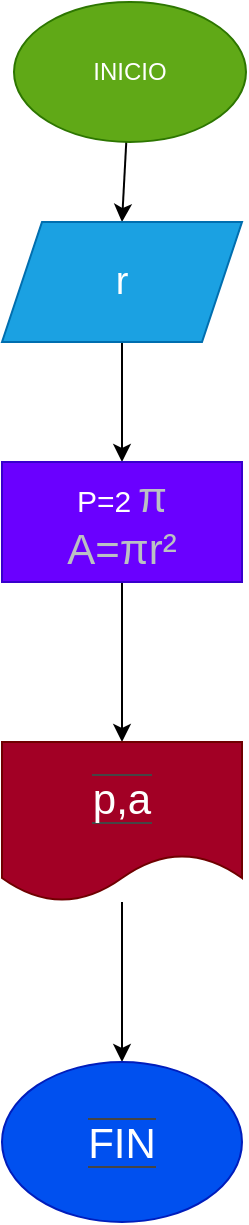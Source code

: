 <mxfile>
    <diagram id="TefbSvmcIoOzBiQlYBBd" name="Página-1">
        <mxGraphModel dx="832" dy="461" grid="1" gridSize="10" guides="1" tooltips="1" connect="1" arrows="1" fold="1" page="1" pageScale="1" pageWidth="827" pageHeight="1169" math="0" shadow="0">
            <root>
                <mxCell id="0"/>
                <mxCell id="1" parent="0"/>
                <mxCell id="3" style="edgeStyle=none;html=1;" edge="1" parent="1" source="2">
                    <mxGeometry relative="1" as="geometry">
                        <mxPoint x="414" y="110" as="targetPoint"/>
                    </mxGeometry>
                </mxCell>
                <mxCell id="5" style="edgeStyle=none;html=1;entryX=0.5;entryY=0;entryDx=0;entryDy=0;" edge="1" parent="1" source="2" target="4">
                    <mxGeometry relative="1" as="geometry"/>
                </mxCell>
                <mxCell id="2" value="INICIO" style="ellipse;whiteSpace=wrap;html=1;fillColor=#60a917;fontColor=#ffffff;strokeColor=#2D7600;" vertex="1" parent="1">
                    <mxGeometry x="356" y="40" width="116" height="70" as="geometry"/>
                </mxCell>
                <mxCell id="7" value="" style="edgeStyle=none;html=1;fontSize=19;" edge="1" parent="1" source="4" target="6">
                    <mxGeometry relative="1" as="geometry"/>
                </mxCell>
                <mxCell id="4" value="&lt;font style=&quot;font-size: 19px;&quot;&gt;r&lt;/font&gt;" style="shape=parallelogram;perimeter=parallelogramPerimeter;whiteSpace=wrap;html=1;fixedSize=1;fillColor=#1ba1e2;fontColor=#ffffff;strokeColor=#006EAF;" vertex="1" parent="1">
                    <mxGeometry x="350" y="150" width="120" height="60" as="geometry"/>
                </mxCell>
                <mxCell id="9" style="edgeStyle=none;html=1;exitX=0.5;exitY=1;exitDx=0;exitDy=0;entryX=0.5;entryY=0;entryDx=0;entryDy=0;fontSize=21;fontColor=#BBC0C3;" edge="1" parent="1" source="6" target="8">
                    <mxGeometry relative="1" as="geometry"/>
                </mxCell>
                <mxCell id="6" value="&lt;font style=&quot;font-size: 15px;&quot;&gt;P=2&lt;/font&gt;&amp;nbsp;&lt;span style=&quot;font-family: &amp;quot;Google Sans&amp;quot;, Arial, sans-serif; text-align: left; font-size: 21px;&quot;&gt;&lt;font style=&quot;font-size: 21px;&quot; color=&quot;#bbc0c3&quot;&gt;π&lt;br&gt;A=&lt;/font&gt;&lt;/span&gt;&lt;span style=&quot;color: rgb(187, 192, 195); font-family: &amp;quot;Google Sans&amp;quot;, Arial, sans-serif; font-size: 21px; text-align: left;&quot;&gt;πr²&lt;/span&gt;&lt;span style=&quot;font-family: &amp;quot;Google Sans&amp;quot;, Arial, sans-serif; text-align: left; font-size: 21px;&quot;&gt;&lt;font style=&quot;font-size: 21px;&quot; color=&quot;#bbc0c3&quot;&gt;&lt;br&gt;&lt;/font&gt;&lt;/span&gt;" style="whiteSpace=wrap;html=1;fillColor=#6a00ff;fontColor=#ffffff;strokeColor=#3700CC;" vertex="1" parent="1">
                    <mxGeometry x="350" y="270" width="120" height="60" as="geometry"/>
                </mxCell>
                <mxCell id="16" value="" style="edgeStyle=none;html=1;fontSize=21;fontColor=#FFFFFF;" edge="1" parent="1" source="8" target="15">
                    <mxGeometry relative="1" as="geometry"/>
                </mxCell>
                <mxCell id="8" value="&lt;span style=&quot;background-color: rgb(162, 0, 37);&quot;&gt;p,a&lt;/span&gt;" style="shape=document;whiteSpace=wrap;html=1;boundedLbl=1;labelBackgroundColor=#454545;fontSize=21;fontColor=#ffffff;fillColor=#a20025;strokeColor=#6F0000;" vertex="1" parent="1">
                    <mxGeometry x="350" y="410" width="120" height="80" as="geometry"/>
                </mxCell>
                <mxCell id="15" value="&lt;span style=&quot;background-color: rgb(0, 80, 239);&quot;&gt;FIN&lt;/span&gt;" style="ellipse;whiteSpace=wrap;html=1;fontSize=21;fontColor=#ffffff;labelBackgroundColor=#454545;fillColor=#0050ef;strokeColor=#001DBC;" vertex="1" parent="1">
                    <mxGeometry x="350" y="570" width="120" height="80" as="geometry"/>
                </mxCell>
            </root>
        </mxGraphModel>
    </diagram>
</mxfile>